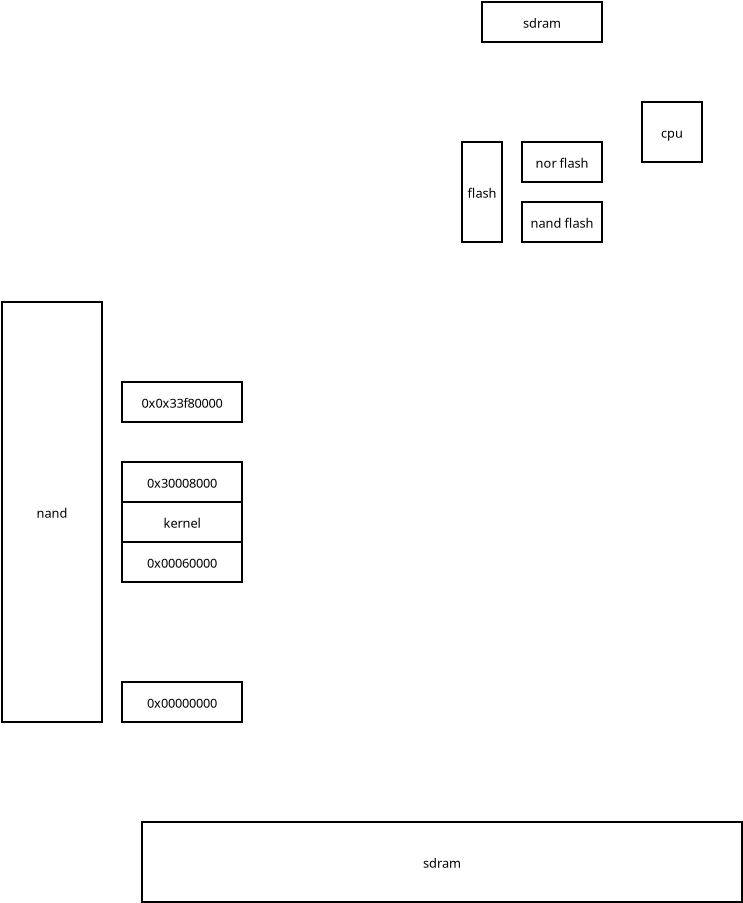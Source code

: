 <?xml version="1.0" encoding="UTF-8"?>
<dia:diagram xmlns:dia="http://www.lysator.liu.se/~alla/dia/">
  <dia:layer name="Background" visible="true" active="true">
    <dia:object type="Flowchart - Box" version="0" id="O0">
      <dia:attribute name="obj_pos">
        <dia:point val="20,7"/>
      </dia:attribute>
      <dia:attribute name="obj_bb">
        <dia:rectangle val="19.95,6.95;26.05,9.05"/>
      </dia:attribute>
      <dia:attribute name="elem_corner">
        <dia:point val="20,7"/>
      </dia:attribute>
      <dia:attribute name="elem_width">
        <dia:real val="6"/>
      </dia:attribute>
      <dia:attribute name="elem_height">
        <dia:real val="2"/>
      </dia:attribute>
      <dia:attribute name="show_background">
        <dia:boolean val="true"/>
      </dia:attribute>
      <dia:attribute name="padding">
        <dia:real val="0"/>
      </dia:attribute>
      <dia:attribute name="text">
        <dia:composite type="text">
          <dia:attribute name="string">
            <dia:string>#sdram#</dia:string>
          </dia:attribute>
          <dia:attribute name="font">
            <dia:font family="文泉驿等宽正黑" style="48" name="Courier"/>
          </dia:attribute>
          <dia:attribute name="height">
            <dia:real val="0.8"/>
          </dia:attribute>
          <dia:attribute name="pos">
            <dia:point val="23,8.217"/>
          </dia:attribute>
          <dia:attribute name="color">
            <dia:color val="#000000"/>
          </dia:attribute>
          <dia:attribute name="alignment">
            <dia:enum val="1"/>
          </dia:attribute>
        </dia:composite>
      </dia:attribute>
    </dia:object>
    <dia:object type="Flowchart - Box" version="0" id="O1">
      <dia:attribute name="obj_pos">
        <dia:point val="19,14"/>
      </dia:attribute>
      <dia:attribute name="obj_bb">
        <dia:rectangle val="18.95,13.95;21.05,19.05"/>
      </dia:attribute>
      <dia:attribute name="elem_corner">
        <dia:point val="19,14"/>
      </dia:attribute>
      <dia:attribute name="elem_width">
        <dia:real val="2"/>
      </dia:attribute>
      <dia:attribute name="elem_height">
        <dia:real val="5"/>
      </dia:attribute>
      <dia:attribute name="show_background">
        <dia:boolean val="true"/>
      </dia:attribute>
      <dia:attribute name="padding">
        <dia:real val="0"/>
      </dia:attribute>
      <dia:attribute name="text">
        <dia:composite type="text">
          <dia:attribute name="string">
            <dia:string>#flash#</dia:string>
          </dia:attribute>
          <dia:attribute name="font">
            <dia:font family="文泉驿等宽正黑" style="48" name="Courier"/>
          </dia:attribute>
          <dia:attribute name="height">
            <dia:real val="0.8"/>
          </dia:attribute>
          <dia:attribute name="pos">
            <dia:point val="20,16.717"/>
          </dia:attribute>
          <dia:attribute name="color">
            <dia:color val="#000000"/>
          </dia:attribute>
          <dia:attribute name="alignment">
            <dia:enum val="1"/>
          </dia:attribute>
        </dia:composite>
      </dia:attribute>
    </dia:object>
    <dia:object type="Flowchart - Box" version="0" id="O2">
      <dia:attribute name="obj_pos">
        <dia:point val="22,17"/>
      </dia:attribute>
      <dia:attribute name="obj_bb">
        <dia:rectangle val="21.95,16.95;26.05,19.05"/>
      </dia:attribute>
      <dia:attribute name="elem_corner">
        <dia:point val="22,17"/>
      </dia:attribute>
      <dia:attribute name="elem_width">
        <dia:real val="4"/>
      </dia:attribute>
      <dia:attribute name="elem_height">
        <dia:real val="2"/>
      </dia:attribute>
      <dia:attribute name="show_background">
        <dia:boolean val="true"/>
      </dia:attribute>
      <dia:attribute name="padding">
        <dia:real val="0"/>
      </dia:attribute>
      <dia:attribute name="text">
        <dia:composite type="text">
          <dia:attribute name="string">
            <dia:string>#nand flash#</dia:string>
          </dia:attribute>
          <dia:attribute name="font">
            <dia:font family="文泉驿等宽正黑" style="48" name="Courier"/>
          </dia:attribute>
          <dia:attribute name="height">
            <dia:real val="0.8"/>
          </dia:attribute>
          <dia:attribute name="pos">
            <dia:point val="24,18.217"/>
          </dia:attribute>
          <dia:attribute name="color">
            <dia:color val="#000000"/>
          </dia:attribute>
          <dia:attribute name="alignment">
            <dia:enum val="1"/>
          </dia:attribute>
        </dia:composite>
      </dia:attribute>
    </dia:object>
    <dia:object type="Flowchart - Box" version="0" id="O3">
      <dia:attribute name="obj_pos">
        <dia:point val="22,14"/>
      </dia:attribute>
      <dia:attribute name="obj_bb">
        <dia:rectangle val="21.95,13.95;26.05,16.05"/>
      </dia:attribute>
      <dia:attribute name="elem_corner">
        <dia:point val="22,14"/>
      </dia:attribute>
      <dia:attribute name="elem_width">
        <dia:real val="4"/>
      </dia:attribute>
      <dia:attribute name="elem_height">
        <dia:real val="2"/>
      </dia:attribute>
      <dia:attribute name="show_background">
        <dia:boolean val="true"/>
      </dia:attribute>
      <dia:attribute name="padding">
        <dia:real val="0"/>
      </dia:attribute>
      <dia:attribute name="text">
        <dia:composite type="text">
          <dia:attribute name="string">
            <dia:string>#nor flash#</dia:string>
          </dia:attribute>
          <dia:attribute name="font">
            <dia:font family="文泉驿等宽正黑" style="48" name="Courier"/>
          </dia:attribute>
          <dia:attribute name="height">
            <dia:real val="0.8"/>
          </dia:attribute>
          <dia:attribute name="pos">
            <dia:point val="24,15.217"/>
          </dia:attribute>
          <dia:attribute name="color">
            <dia:color val="#000000"/>
          </dia:attribute>
          <dia:attribute name="alignment">
            <dia:enum val="1"/>
          </dia:attribute>
        </dia:composite>
      </dia:attribute>
    </dia:object>
    <dia:object type="Flowchart - Box" version="0" id="O4">
      <dia:attribute name="obj_pos">
        <dia:point val="28,12"/>
      </dia:attribute>
      <dia:attribute name="obj_bb">
        <dia:rectangle val="27.95,11.95;31.05,15.05"/>
      </dia:attribute>
      <dia:attribute name="elem_corner">
        <dia:point val="28,12"/>
      </dia:attribute>
      <dia:attribute name="elem_width">
        <dia:real val="3"/>
      </dia:attribute>
      <dia:attribute name="elem_height">
        <dia:real val="3"/>
      </dia:attribute>
      <dia:attribute name="show_background">
        <dia:boolean val="true"/>
      </dia:attribute>
      <dia:attribute name="padding">
        <dia:real val="0"/>
      </dia:attribute>
      <dia:attribute name="text">
        <dia:composite type="text">
          <dia:attribute name="string">
            <dia:string>#cpu#</dia:string>
          </dia:attribute>
          <dia:attribute name="font">
            <dia:font family="文泉驿等宽正黑" style="48" name="Courier"/>
          </dia:attribute>
          <dia:attribute name="height">
            <dia:real val="0.8"/>
          </dia:attribute>
          <dia:attribute name="pos">
            <dia:point val="29.5,13.717"/>
          </dia:attribute>
          <dia:attribute name="color">
            <dia:color val="#000000"/>
          </dia:attribute>
          <dia:attribute name="alignment">
            <dia:enum val="1"/>
          </dia:attribute>
        </dia:composite>
      </dia:attribute>
    </dia:object>
    <dia:object type="Flowchart - Box" version="0" id="O5">
      <dia:attribute name="obj_pos">
        <dia:point val="-4,22"/>
      </dia:attribute>
      <dia:attribute name="obj_bb">
        <dia:rectangle val="-4.05,21.95;1.05,43.05"/>
      </dia:attribute>
      <dia:attribute name="elem_corner">
        <dia:point val="-4,22"/>
      </dia:attribute>
      <dia:attribute name="elem_width">
        <dia:real val="5"/>
      </dia:attribute>
      <dia:attribute name="elem_height">
        <dia:real val="21"/>
      </dia:attribute>
      <dia:attribute name="show_background">
        <dia:boolean val="true"/>
      </dia:attribute>
      <dia:attribute name="padding">
        <dia:real val="0"/>
      </dia:attribute>
      <dia:attribute name="text">
        <dia:composite type="text">
          <dia:attribute name="string">
            <dia:string>#nand#</dia:string>
          </dia:attribute>
          <dia:attribute name="font">
            <dia:font family="文泉驿等宽正黑" style="48" name="Courier"/>
          </dia:attribute>
          <dia:attribute name="height">
            <dia:real val="0.8"/>
          </dia:attribute>
          <dia:attribute name="pos">
            <dia:point val="-1.5,32.717"/>
          </dia:attribute>
          <dia:attribute name="color">
            <dia:color val="#000000"/>
          </dia:attribute>
          <dia:attribute name="alignment">
            <dia:enum val="1"/>
          </dia:attribute>
        </dia:composite>
      </dia:attribute>
    </dia:object>
    <dia:object type="Flowchart - Box" version="0" id="O6">
      <dia:attribute name="obj_pos">
        <dia:point val="2,30"/>
      </dia:attribute>
      <dia:attribute name="obj_bb">
        <dia:rectangle val="1.95,29.95;8.05,32.05"/>
      </dia:attribute>
      <dia:attribute name="elem_corner">
        <dia:point val="2,30"/>
      </dia:attribute>
      <dia:attribute name="elem_width">
        <dia:real val="6"/>
      </dia:attribute>
      <dia:attribute name="elem_height">
        <dia:real val="2"/>
      </dia:attribute>
      <dia:attribute name="show_background">
        <dia:boolean val="true"/>
      </dia:attribute>
      <dia:attribute name="padding">
        <dia:real val="0"/>
      </dia:attribute>
      <dia:attribute name="text">
        <dia:composite type="text">
          <dia:attribute name="string">
            <dia:string>#0x30008000#</dia:string>
          </dia:attribute>
          <dia:attribute name="font">
            <dia:font family="文泉驿等宽正黑" style="48" name="Courier"/>
          </dia:attribute>
          <dia:attribute name="height">
            <dia:real val="0.8"/>
          </dia:attribute>
          <dia:attribute name="pos">
            <dia:point val="5,31.217"/>
          </dia:attribute>
          <dia:attribute name="color">
            <dia:color val="#000000"/>
          </dia:attribute>
          <dia:attribute name="alignment">
            <dia:enum val="1"/>
          </dia:attribute>
        </dia:composite>
      </dia:attribute>
    </dia:object>
    <dia:object type="Flowchart - Box" version="0" id="O7">
      <dia:attribute name="obj_pos">
        <dia:point val="2,41"/>
      </dia:attribute>
      <dia:attribute name="obj_bb">
        <dia:rectangle val="1.95,40.95;8.05,43.05"/>
      </dia:attribute>
      <dia:attribute name="elem_corner">
        <dia:point val="2,41"/>
      </dia:attribute>
      <dia:attribute name="elem_width">
        <dia:real val="6"/>
      </dia:attribute>
      <dia:attribute name="elem_height">
        <dia:real val="2"/>
      </dia:attribute>
      <dia:attribute name="show_background">
        <dia:boolean val="true"/>
      </dia:attribute>
      <dia:attribute name="padding">
        <dia:real val="0"/>
      </dia:attribute>
      <dia:attribute name="text">
        <dia:composite type="text">
          <dia:attribute name="string">
            <dia:string>#0x00000000#</dia:string>
          </dia:attribute>
          <dia:attribute name="font">
            <dia:font family="文泉驿等宽正黑" style="48" name="Courier"/>
          </dia:attribute>
          <dia:attribute name="height">
            <dia:real val="0.8"/>
          </dia:attribute>
          <dia:attribute name="pos">
            <dia:point val="5,42.217"/>
          </dia:attribute>
          <dia:attribute name="color">
            <dia:color val="#000000"/>
          </dia:attribute>
          <dia:attribute name="alignment">
            <dia:enum val="1"/>
          </dia:attribute>
        </dia:composite>
      </dia:attribute>
    </dia:object>
    <dia:object type="Flowchart - Box" version="0" id="O8">
      <dia:attribute name="obj_pos">
        <dia:point val="2,26"/>
      </dia:attribute>
      <dia:attribute name="obj_bb">
        <dia:rectangle val="1.95,25.95;8.05,28.05"/>
      </dia:attribute>
      <dia:attribute name="elem_corner">
        <dia:point val="2,26"/>
      </dia:attribute>
      <dia:attribute name="elem_width">
        <dia:real val="6"/>
      </dia:attribute>
      <dia:attribute name="elem_height">
        <dia:real val="2"/>
      </dia:attribute>
      <dia:attribute name="show_background">
        <dia:boolean val="true"/>
      </dia:attribute>
      <dia:attribute name="padding">
        <dia:real val="0"/>
      </dia:attribute>
      <dia:attribute name="text">
        <dia:composite type="text">
          <dia:attribute name="string">
            <dia:string>#0x0x33f80000#</dia:string>
          </dia:attribute>
          <dia:attribute name="font">
            <dia:font family="文泉驿等宽正黑" style="48" name="Courier"/>
          </dia:attribute>
          <dia:attribute name="height">
            <dia:real val="0.8"/>
          </dia:attribute>
          <dia:attribute name="pos">
            <dia:point val="5,27.217"/>
          </dia:attribute>
          <dia:attribute name="color">
            <dia:color val="#000000"/>
          </dia:attribute>
          <dia:attribute name="alignment">
            <dia:enum val="1"/>
          </dia:attribute>
        </dia:composite>
      </dia:attribute>
    </dia:object>
    <dia:object type="Flowchart - Box" version="0" id="O9">
      <dia:attribute name="obj_pos">
        <dia:point val="2,32"/>
      </dia:attribute>
      <dia:attribute name="obj_bb">
        <dia:rectangle val="1.95,31.95;8.05,34.05"/>
      </dia:attribute>
      <dia:attribute name="elem_corner">
        <dia:point val="2,32"/>
      </dia:attribute>
      <dia:attribute name="elem_width">
        <dia:real val="6"/>
      </dia:attribute>
      <dia:attribute name="elem_height">
        <dia:real val="2"/>
      </dia:attribute>
      <dia:attribute name="show_background">
        <dia:boolean val="true"/>
      </dia:attribute>
      <dia:attribute name="padding">
        <dia:real val="0"/>
      </dia:attribute>
      <dia:attribute name="text">
        <dia:composite type="text">
          <dia:attribute name="string">
            <dia:string>#kernel#</dia:string>
          </dia:attribute>
          <dia:attribute name="font">
            <dia:font family="文泉驿等宽正黑" style="48" name="Courier"/>
          </dia:attribute>
          <dia:attribute name="height">
            <dia:real val="0.8"/>
          </dia:attribute>
          <dia:attribute name="pos">
            <dia:point val="5,33.217"/>
          </dia:attribute>
          <dia:attribute name="color">
            <dia:color val="#000000"/>
          </dia:attribute>
          <dia:attribute name="alignment">
            <dia:enum val="1"/>
          </dia:attribute>
        </dia:composite>
      </dia:attribute>
    </dia:object>
    <dia:object type="Flowchart - Box" version="0" id="O10">
      <dia:attribute name="obj_pos">
        <dia:point val="3,48"/>
      </dia:attribute>
      <dia:attribute name="obj_bb">
        <dia:rectangle val="2.95,47.95;33.05,52.05"/>
      </dia:attribute>
      <dia:attribute name="elem_corner">
        <dia:point val="3,48"/>
      </dia:attribute>
      <dia:attribute name="elem_width">
        <dia:real val="30"/>
      </dia:attribute>
      <dia:attribute name="elem_height">
        <dia:real val="4"/>
      </dia:attribute>
      <dia:attribute name="show_background">
        <dia:boolean val="true"/>
      </dia:attribute>
      <dia:attribute name="padding">
        <dia:real val="0"/>
      </dia:attribute>
      <dia:attribute name="text">
        <dia:composite type="text">
          <dia:attribute name="string">
            <dia:string>#sdram#</dia:string>
          </dia:attribute>
          <dia:attribute name="font">
            <dia:font family="文泉驿等宽正黑" style="48" name="Courier"/>
          </dia:attribute>
          <dia:attribute name="height">
            <dia:real val="0.8"/>
          </dia:attribute>
          <dia:attribute name="pos">
            <dia:point val="18,50.217"/>
          </dia:attribute>
          <dia:attribute name="color">
            <dia:color val="#000000"/>
          </dia:attribute>
          <dia:attribute name="alignment">
            <dia:enum val="1"/>
          </dia:attribute>
        </dia:composite>
      </dia:attribute>
    </dia:object>
    <dia:object type="Flowchart - Box" version="0" id="O11">
      <dia:attribute name="obj_pos">
        <dia:point val="2,34"/>
      </dia:attribute>
      <dia:attribute name="obj_bb">
        <dia:rectangle val="1.95,33.95;8.05,36.05"/>
      </dia:attribute>
      <dia:attribute name="elem_corner">
        <dia:point val="2,34"/>
      </dia:attribute>
      <dia:attribute name="elem_width">
        <dia:real val="6"/>
      </dia:attribute>
      <dia:attribute name="elem_height">
        <dia:real val="2"/>
      </dia:attribute>
      <dia:attribute name="show_background">
        <dia:boolean val="true"/>
      </dia:attribute>
      <dia:attribute name="padding">
        <dia:real val="0"/>
      </dia:attribute>
      <dia:attribute name="text">
        <dia:composite type="text">
          <dia:attribute name="string">
            <dia:string>#0x00060000#</dia:string>
          </dia:attribute>
          <dia:attribute name="font">
            <dia:font family="文泉驿等宽正黑" style="48" name="Courier"/>
          </dia:attribute>
          <dia:attribute name="height">
            <dia:real val="0.8"/>
          </dia:attribute>
          <dia:attribute name="pos">
            <dia:point val="5,35.217"/>
          </dia:attribute>
          <dia:attribute name="color">
            <dia:color val="#000000"/>
          </dia:attribute>
          <dia:attribute name="alignment">
            <dia:enum val="1"/>
          </dia:attribute>
        </dia:composite>
      </dia:attribute>
    </dia:object>
  </dia:layer>
</dia:diagram>
